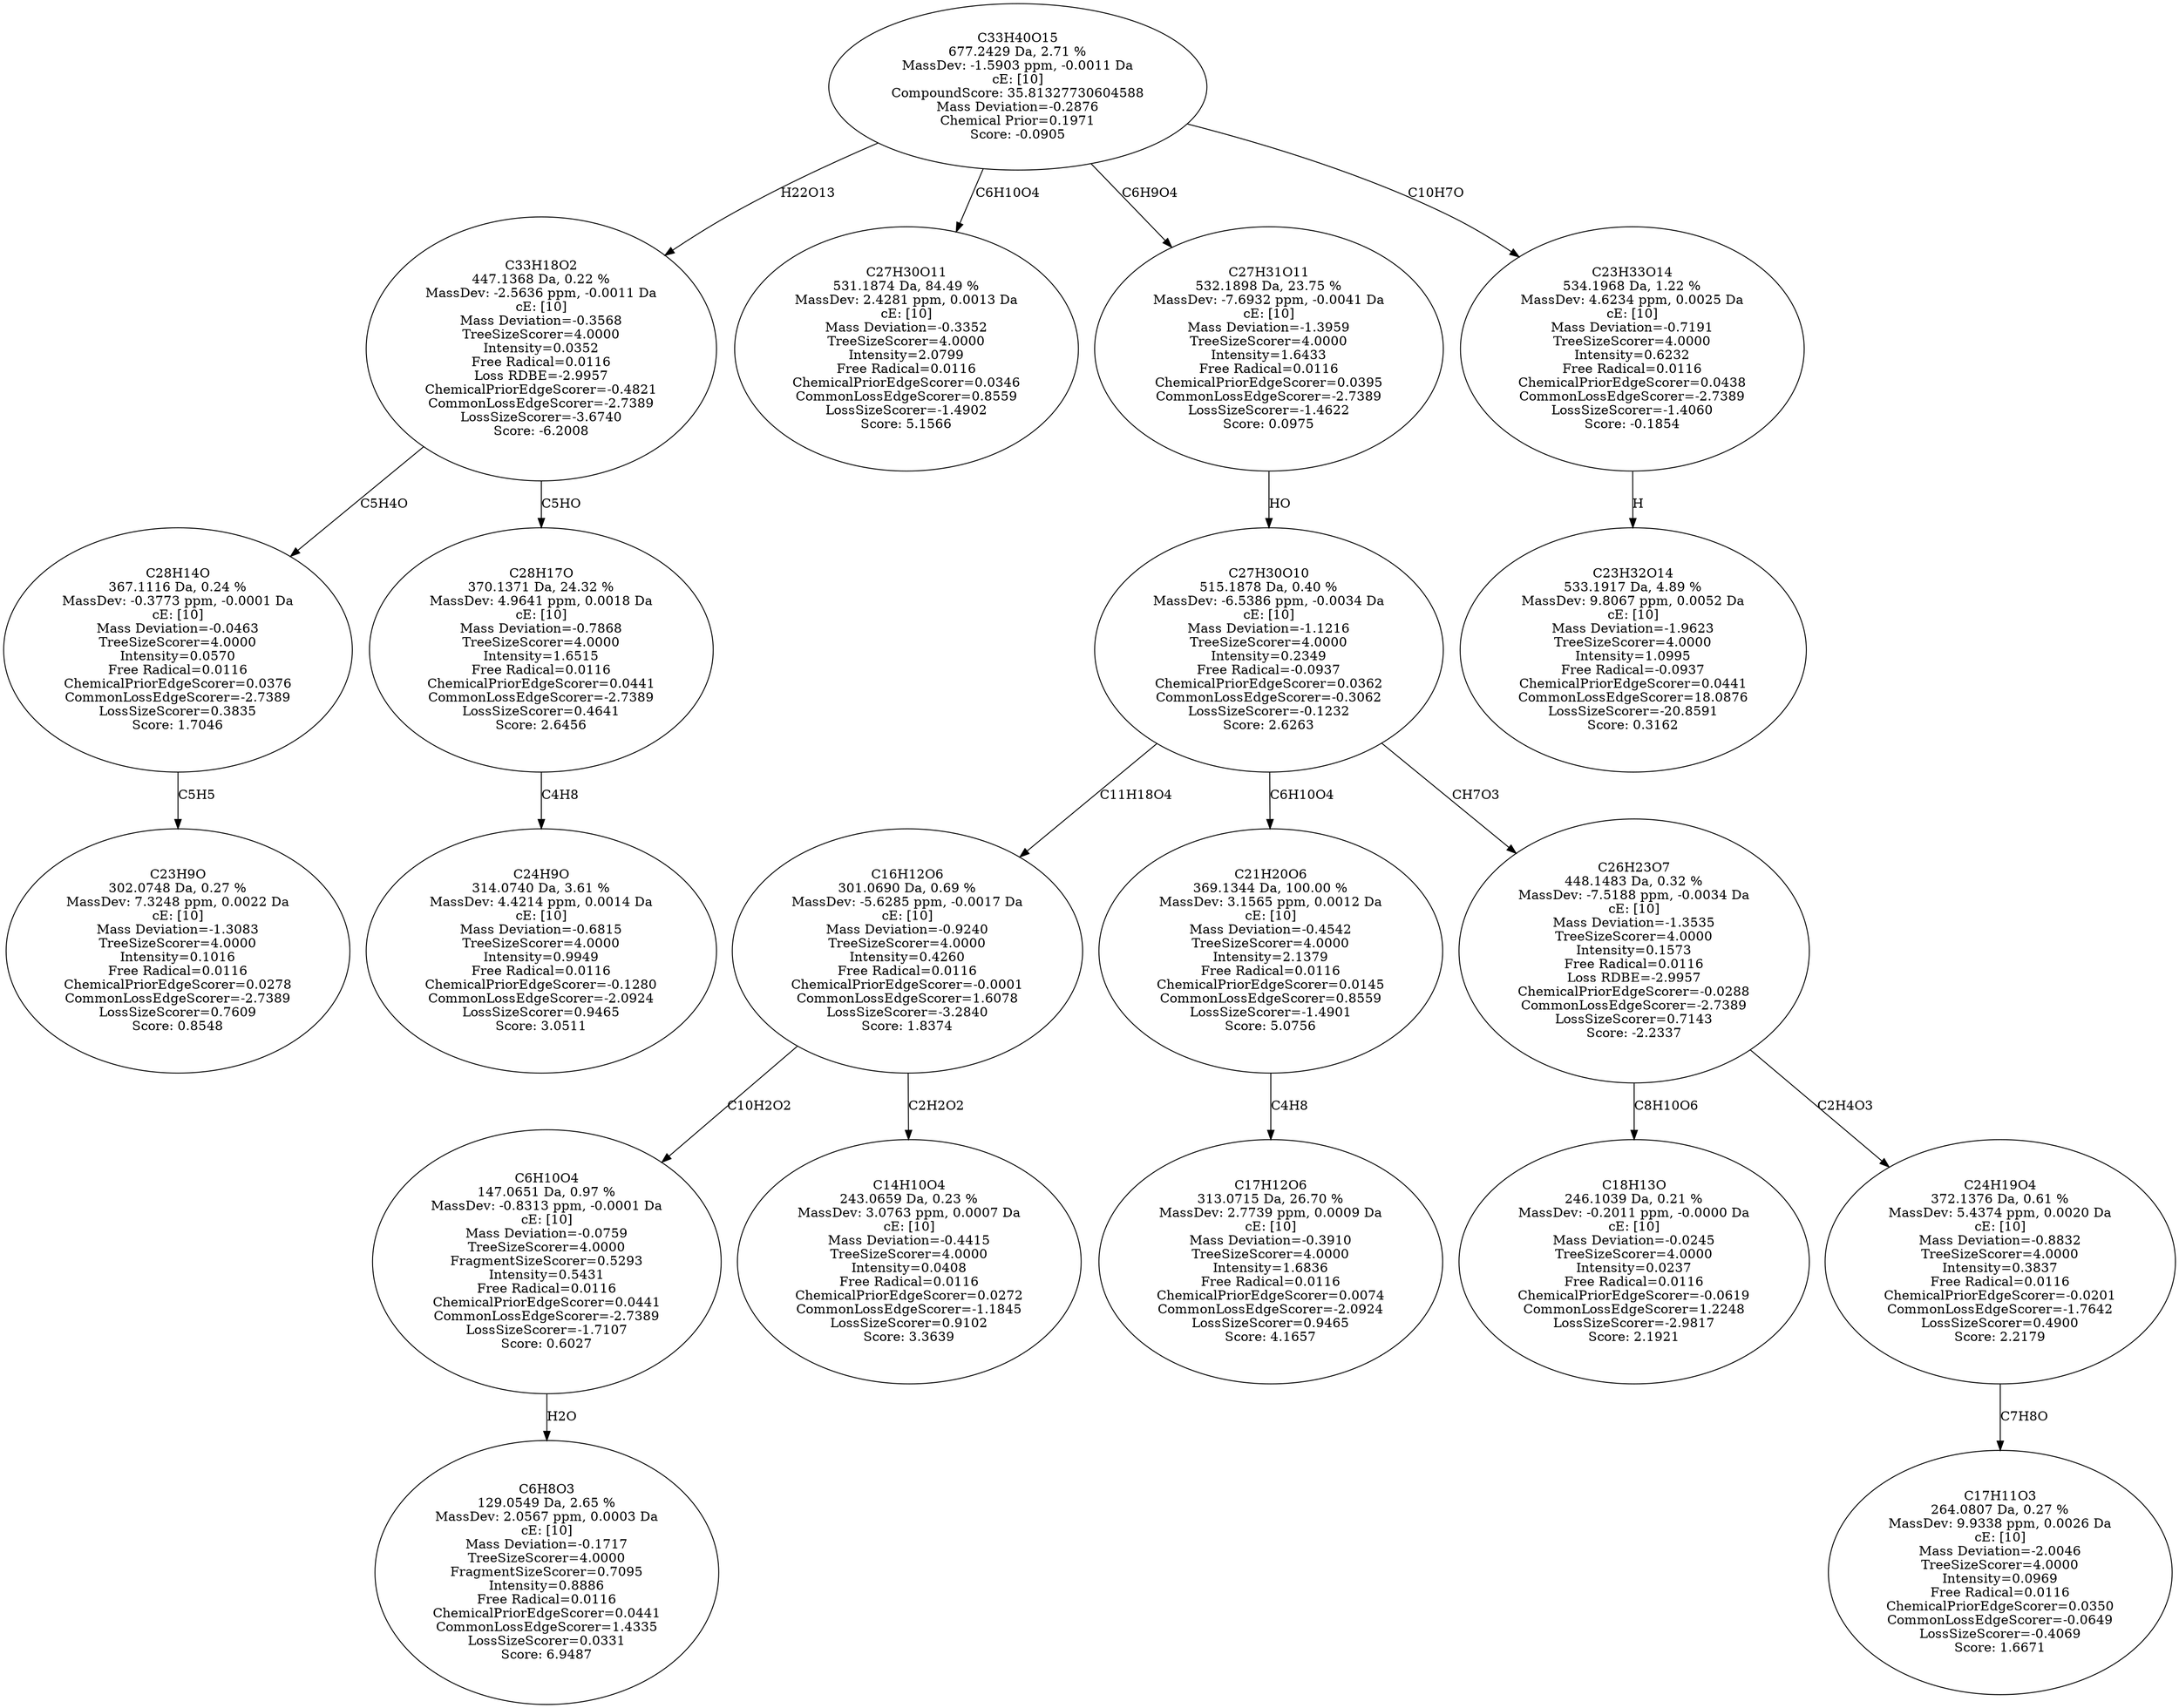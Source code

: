strict digraph {
v1 [label="C23H9O\n302.0748 Da, 0.27 %\nMassDev: 7.3248 ppm, 0.0022 Da\ncE: [10]\nMass Deviation=-1.3083\nTreeSizeScorer=4.0000\nIntensity=0.1016\nFree Radical=0.0116\nChemicalPriorEdgeScorer=0.0278\nCommonLossEdgeScorer=-2.7389\nLossSizeScorer=0.7609\nScore: 0.8548"];
v2 [label="C28H14O\n367.1116 Da, 0.24 %\nMassDev: -0.3773 ppm, -0.0001 Da\ncE: [10]\nMass Deviation=-0.0463\nTreeSizeScorer=4.0000\nIntensity=0.0570\nFree Radical=0.0116\nChemicalPriorEdgeScorer=0.0376\nCommonLossEdgeScorer=-2.7389\nLossSizeScorer=0.3835\nScore: 1.7046"];
v3 [label="C24H9O\n314.0740 Da, 3.61 %\nMassDev: 4.4214 ppm, 0.0014 Da\ncE: [10]\nMass Deviation=-0.6815\nTreeSizeScorer=4.0000\nIntensity=0.9949\nFree Radical=0.0116\nChemicalPriorEdgeScorer=-0.1280\nCommonLossEdgeScorer=-2.0924\nLossSizeScorer=0.9465\nScore: 3.0511"];
v4 [label="C28H17O\n370.1371 Da, 24.32 %\nMassDev: 4.9641 ppm, 0.0018 Da\ncE: [10]\nMass Deviation=-0.7868\nTreeSizeScorer=4.0000\nIntensity=1.6515\nFree Radical=0.0116\nChemicalPriorEdgeScorer=0.0441\nCommonLossEdgeScorer=-2.7389\nLossSizeScorer=0.4641\nScore: 2.6456"];
v5 [label="C33H18O2\n447.1368 Da, 0.22 %\nMassDev: -2.5636 ppm, -0.0011 Da\ncE: [10]\nMass Deviation=-0.3568\nTreeSizeScorer=4.0000\nIntensity=0.0352\nFree Radical=0.0116\nLoss RDBE=-2.9957\nChemicalPriorEdgeScorer=-0.4821\nCommonLossEdgeScorer=-2.7389\nLossSizeScorer=-3.6740\nScore: -6.2008"];
v6 [label="C27H30O11\n531.1874 Da, 84.49 %\nMassDev: 2.4281 ppm, 0.0013 Da\ncE: [10]\nMass Deviation=-0.3352\nTreeSizeScorer=4.0000\nIntensity=2.0799\nFree Radical=0.0116\nChemicalPriorEdgeScorer=0.0346\nCommonLossEdgeScorer=0.8559\nLossSizeScorer=-1.4902\nScore: 5.1566"];
v7 [label="C6H8O3\n129.0549 Da, 2.65 %\nMassDev: 2.0567 ppm, 0.0003 Da\ncE: [10]\nMass Deviation=-0.1717\nTreeSizeScorer=4.0000\nFragmentSizeScorer=0.7095\nIntensity=0.8886\nFree Radical=0.0116\nChemicalPriorEdgeScorer=0.0441\nCommonLossEdgeScorer=1.4335\nLossSizeScorer=0.0331\nScore: 6.9487"];
v8 [label="C6H10O4\n147.0651 Da, 0.97 %\nMassDev: -0.8313 ppm, -0.0001 Da\ncE: [10]\nMass Deviation=-0.0759\nTreeSizeScorer=4.0000\nFragmentSizeScorer=0.5293\nIntensity=0.5431\nFree Radical=0.0116\nChemicalPriorEdgeScorer=0.0441\nCommonLossEdgeScorer=-2.7389\nLossSizeScorer=-1.7107\nScore: 0.6027"];
v9 [label="C14H10O4\n243.0659 Da, 0.23 %\nMassDev: 3.0763 ppm, 0.0007 Da\ncE: [10]\nMass Deviation=-0.4415\nTreeSizeScorer=4.0000\nIntensity=0.0408\nFree Radical=0.0116\nChemicalPriorEdgeScorer=0.0272\nCommonLossEdgeScorer=-1.1845\nLossSizeScorer=0.9102\nScore: 3.3639"];
v10 [label="C16H12O6\n301.0690 Da, 0.69 %\nMassDev: -5.6285 ppm, -0.0017 Da\ncE: [10]\nMass Deviation=-0.9240\nTreeSizeScorer=4.0000\nIntensity=0.4260\nFree Radical=0.0116\nChemicalPriorEdgeScorer=-0.0001\nCommonLossEdgeScorer=1.6078\nLossSizeScorer=-3.2840\nScore: 1.8374"];
v11 [label="C17H12O6\n313.0715 Da, 26.70 %\nMassDev: 2.7739 ppm, 0.0009 Da\ncE: [10]\nMass Deviation=-0.3910\nTreeSizeScorer=4.0000\nIntensity=1.6836\nFree Radical=0.0116\nChemicalPriorEdgeScorer=0.0074\nCommonLossEdgeScorer=-2.0924\nLossSizeScorer=0.9465\nScore: 4.1657"];
v12 [label="C21H20O6\n369.1344 Da, 100.00 %\nMassDev: 3.1565 ppm, 0.0012 Da\ncE: [10]\nMass Deviation=-0.4542\nTreeSizeScorer=4.0000\nIntensity=2.1379\nFree Radical=0.0116\nChemicalPriorEdgeScorer=0.0145\nCommonLossEdgeScorer=0.8559\nLossSizeScorer=-1.4901\nScore: 5.0756"];
v13 [label="C18H13O\n246.1039 Da, 0.21 %\nMassDev: -0.2011 ppm, -0.0000 Da\ncE: [10]\nMass Deviation=-0.0245\nTreeSizeScorer=4.0000\nIntensity=0.0237\nFree Radical=0.0116\nChemicalPriorEdgeScorer=-0.0619\nCommonLossEdgeScorer=1.2248\nLossSizeScorer=-2.9817\nScore: 2.1921"];
v14 [label="C17H11O3\n264.0807 Da, 0.27 %\nMassDev: 9.9338 ppm, 0.0026 Da\ncE: [10]\nMass Deviation=-2.0046\nTreeSizeScorer=4.0000\nIntensity=0.0969\nFree Radical=0.0116\nChemicalPriorEdgeScorer=0.0350\nCommonLossEdgeScorer=-0.0649\nLossSizeScorer=-0.4069\nScore: 1.6671"];
v15 [label="C24H19O4\n372.1376 Da, 0.61 %\nMassDev: 5.4374 ppm, 0.0020 Da\ncE: [10]\nMass Deviation=-0.8832\nTreeSizeScorer=4.0000\nIntensity=0.3837\nFree Radical=0.0116\nChemicalPriorEdgeScorer=-0.0201\nCommonLossEdgeScorer=-1.7642\nLossSizeScorer=0.4900\nScore: 2.2179"];
v16 [label="C26H23O7\n448.1483 Da, 0.32 %\nMassDev: -7.5188 ppm, -0.0034 Da\ncE: [10]\nMass Deviation=-1.3535\nTreeSizeScorer=4.0000\nIntensity=0.1573\nFree Radical=0.0116\nLoss RDBE=-2.9957\nChemicalPriorEdgeScorer=-0.0288\nCommonLossEdgeScorer=-2.7389\nLossSizeScorer=0.7143\nScore: -2.2337"];
v17 [label="C27H30O10\n515.1878 Da, 0.40 %\nMassDev: -6.5386 ppm, -0.0034 Da\ncE: [10]\nMass Deviation=-1.1216\nTreeSizeScorer=4.0000\nIntensity=0.2349\nFree Radical=-0.0937\nChemicalPriorEdgeScorer=0.0362\nCommonLossEdgeScorer=-0.3062\nLossSizeScorer=-0.1232\nScore: 2.6263"];
v18 [label="C27H31O11\n532.1898 Da, 23.75 %\nMassDev: -7.6932 ppm, -0.0041 Da\ncE: [10]\nMass Deviation=-1.3959\nTreeSizeScorer=4.0000\nIntensity=1.6433\nFree Radical=0.0116\nChemicalPriorEdgeScorer=0.0395\nCommonLossEdgeScorer=-2.7389\nLossSizeScorer=-1.4622\nScore: 0.0975"];
v19 [label="C23H32O14\n533.1917 Da, 4.89 %\nMassDev: 9.8067 ppm, 0.0052 Da\ncE: [10]\nMass Deviation=-1.9623\nTreeSizeScorer=4.0000\nIntensity=1.0995\nFree Radical=-0.0937\nChemicalPriorEdgeScorer=0.0441\nCommonLossEdgeScorer=18.0876\nLossSizeScorer=-20.8591\nScore: 0.3162"];
v20 [label="C23H33O14\n534.1968 Da, 1.22 %\nMassDev: 4.6234 ppm, 0.0025 Da\ncE: [10]\nMass Deviation=-0.7191\nTreeSizeScorer=4.0000\nIntensity=0.6232\nFree Radical=0.0116\nChemicalPriorEdgeScorer=0.0438\nCommonLossEdgeScorer=-2.7389\nLossSizeScorer=-1.4060\nScore: -0.1854"];
v21 [label="C33H40O15\n677.2429 Da, 2.71 %\nMassDev: -1.5903 ppm, -0.0011 Da\ncE: [10]\nCompoundScore: 35.81327730604588\nMass Deviation=-0.2876\nChemical Prior=0.1971\nScore: -0.0905"];
v2 -> v1 [label="C5H5"];
v5 -> v2 [label="C5H4O"];
v4 -> v3 [label="C4H8"];
v5 -> v4 [label="C5HO"];
v21 -> v5 [label="H22O13"];
v21 -> v6 [label="C6H10O4"];
v8 -> v7 [label="H2O"];
v10 -> v8 [label="C10H2O2"];
v10 -> v9 [label="C2H2O2"];
v17 -> v10 [label="C11H18O4"];
v12 -> v11 [label="C4H8"];
v17 -> v12 [label="C6H10O4"];
v16 -> v13 [label="C8H10O6"];
v15 -> v14 [label="C7H8O"];
v16 -> v15 [label="C2H4O3"];
v17 -> v16 [label="CH7O3"];
v18 -> v17 [label="HO"];
v21 -> v18 [label="C6H9O4"];
v20 -> v19 [label="H"];
v21 -> v20 [label="C10H7O"];
}